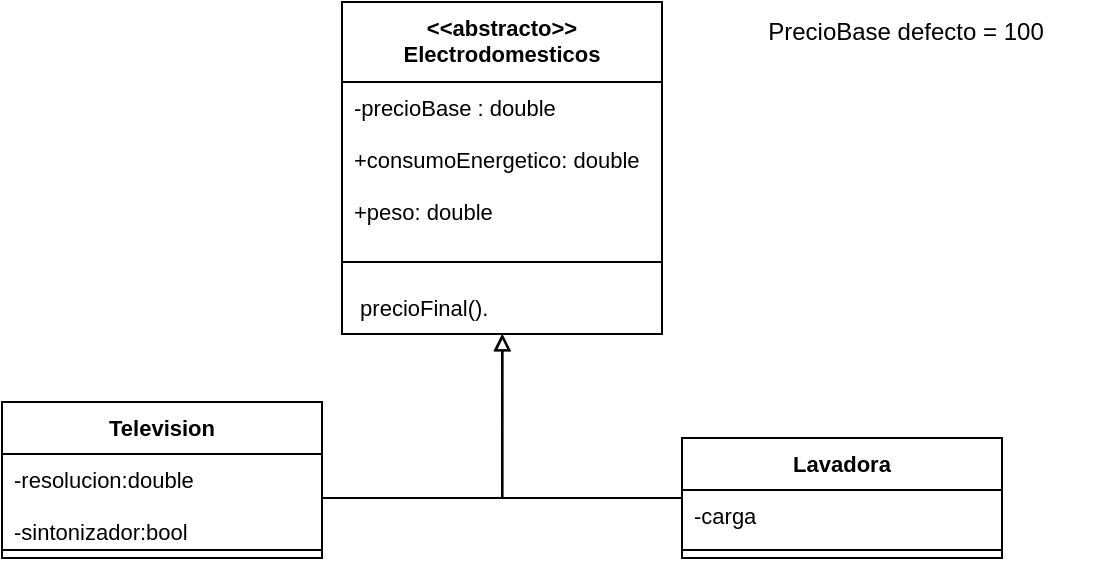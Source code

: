 <mxfile version="19.0.2" type="device"><diagram id="C5RBs43oDa-KdzZeNtuy" name="Page-1"><mxGraphModel dx="862" dy="520" grid="1" gridSize="10" guides="1" tooltips="1" connect="1" arrows="1" fold="1" page="1" pageScale="1" pageWidth="827" pageHeight="1169" math="0" shadow="0"><root><mxCell id="WIyWlLk6GJQsqaUBKTNV-0"/><mxCell id="WIyWlLk6GJQsqaUBKTNV-1" parent="WIyWlLk6GJQsqaUBKTNV-0"/><mxCell id="IdguYtOe3SzoUSG7cQvw-0" value="PrecioBase defecto = 100" style="text;html=1;strokeColor=none;fillColor=none;align=center;verticalAlign=middle;whiteSpace=wrap;rounded=0;" vertex="1" parent="WIyWlLk6GJQsqaUBKTNV-1"><mxGeometry x="414" y="120" width="196" height="30" as="geometry"/></mxCell><mxCell id="IdguYtOe3SzoUSG7cQvw-15" style="edgeStyle=orthogonalEdgeStyle;rounded=0;orthogonalLoop=1;jettySize=auto;html=1;entryX=0.5;entryY=1;entryDx=0;entryDy=0;fontSize=11;endArrow=block;endFill=0;" edge="1" parent="WIyWlLk6GJQsqaUBKTNV-1" source="IdguYtOe3SzoUSG7cQvw-1" target="IdguYtOe3SzoUSG7cQvw-6"><mxGeometry relative="1" as="geometry"/></mxCell><mxCell id="IdguYtOe3SzoUSG7cQvw-1" value="Lavadora" style="swimlane;fontStyle=1;align=center;verticalAlign=top;childLayout=stackLayout;horizontal=1;startSize=26;horizontalStack=0;resizeParent=1;resizeParentMax=0;resizeLast=0;collapsible=1;marginBottom=0;fontSize=11;" vertex="1" parent="WIyWlLk6GJQsqaUBKTNV-1"><mxGeometry x="400" y="338" width="160" height="60" as="geometry"/></mxCell><mxCell id="IdguYtOe3SzoUSG7cQvw-2" value="-carga" style="text;strokeColor=none;fillColor=none;align=left;verticalAlign=top;spacingLeft=4;spacingRight=4;overflow=hidden;rotatable=0;points=[[0,0.5],[1,0.5]];portConstraint=eastwest;fontSize=11;" vertex="1" parent="IdguYtOe3SzoUSG7cQvw-1"><mxGeometry y="26" width="160" height="26" as="geometry"/></mxCell><mxCell id="IdguYtOe3SzoUSG7cQvw-3" value="" style="line;strokeWidth=1;fillColor=none;align=left;verticalAlign=middle;spacingTop=-1;spacingLeft=3;spacingRight=3;rotatable=0;labelPosition=right;points=[];portConstraint=eastwest;fontSize=11;" vertex="1" parent="IdguYtOe3SzoUSG7cQvw-1"><mxGeometry y="52" width="160" height="8" as="geometry"/></mxCell><mxCell id="IdguYtOe3SzoUSG7cQvw-6" value="&lt;&lt;abstracto&gt;&gt;&#10;Electrodomesticos" style="swimlane;fontStyle=1;align=center;verticalAlign=top;childLayout=stackLayout;horizontal=1;startSize=40;horizontalStack=0;resizeParent=1;resizeParentMax=0;resizeLast=0;collapsible=1;marginBottom=0;fontSize=11;" vertex="1" parent="WIyWlLk6GJQsqaUBKTNV-1"><mxGeometry x="230" y="120" width="160" height="166" as="geometry"/></mxCell><mxCell id="IdguYtOe3SzoUSG7cQvw-7" value="-precioBase : double&#10;&#10;+consumoEnergetico: double&#10;&#10;+peso: double" style="text;strokeColor=none;fillColor=none;align=left;verticalAlign=top;spacingLeft=4;spacingRight=4;overflow=hidden;rotatable=0;points=[[0,0.5],[1,0.5]];portConstraint=eastwest;fontSize=11;" vertex="1" parent="IdguYtOe3SzoUSG7cQvw-6"><mxGeometry y="40" width="160" height="80" as="geometry"/></mxCell><mxCell id="IdguYtOe3SzoUSG7cQvw-8" value="" style="line;strokeWidth=1;fillColor=none;align=left;verticalAlign=middle;spacingTop=-1;spacingLeft=3;spacingRight=3;rotatable=0;labelPosition=right;points=[];portConstraint=eastwest;fontSize=11;" vertex="1" parent="IdguYtOe3SzoUSG7cQvw-6"><mxGeometry y="120" width="160" height="20" as="geometry"/></mxCell><mxCell id="IdguYtOe3SzoUSG7cQvw-9" value=" precioFinal()." style="text;strokeColor=none;fillColor=none;align=left;verticalAlign=top;spacingLeft=4;spacingRight=4;overflow=hidden;rotatable=0;points=[[0,0.5],[1,0.5]];portConstraint=eastwest;fontSize=11;" vertex="1" parent="IdguYtOe3SzoUSG7cQvw-6"><mxGeometry y="140" width="160" height="26" as="geometry"/></mxCell><mxCell id="IdguYtOe3SzoUSG7cQvw-16" value="Television" style="swimlane;fontStyle=1;align=center;verticalAlign=top;childLayout=stackLayout;horizontal=1;startSize=26;horizontalStack=0;resizeParent=1;resizeParentMax=0;resizeLast=0;collapsible=1;marginBottom=0;fontSize=11;" vertex="1" parent="WIyWlLk6GJQsqaUBKTNV-1"><mxGeometry x="60" y="320" width="160" height="78" as="geometry"/></mxCell><mxCell id="IdguYtOe3SzoUSG7cQvw-17" value="-resolucion:double&#10;&#10;-sintonizador:bool" style="text;strokeColor=none;fillColor=none;align=left;verticalAlign=top;spacingLeft=4;spacingRight=4;overflow=hidden;rotatable=0;points=[[0,0.5],[1,0.5]];portConstraint=eastwest;fontSize=11;" vertex="1" parent="IdguYtOe3SzoUSG7cQvw-16"><mxGeometry y="26" width="160" height="44" as="geometry"/></mxCell><mxCell id="IdguYtOe3SzoUSG7cQvw-18" value="" style="line;strokeWidth=1;fillColor=none;align=left;verticalAlign=middle;spacingTop=-1;spacingLeft=3;spacingRight=3;rotatable=0;labelPosition=right;points=[];portConstraint=eastwest;fontSize=11;" vertex="1" parent="IdguYtOe3SzoUSG7cQvw-16"><mxGeometry y="70" width="160" height="8" as="geometry"/></mxCell><mxCell id="IdguYtOe3SzoUSG7cQvw-21" style="edgeStyle=orthogonalEdgeStyle;rounded=0;orthogonalLoop=1;jettySize=auto;html=1;entryX=0.502;entryY=1.006;entryDx=0;entryDy=0;entryPerimeter=0;fontSize=11;endArrow=block;endFill=0;" edge="1" parent="WIyWlLk6GJQsqaUBKTNV-1" source="IdguYtOe3SzoUSG7cQvw-17" target="IdguYtOe3SzoUSG7cQvw-9"><mxGeometry relative="1" as="geometry"/></mxCell></root></mxGraphModel></diagram></mxfile>